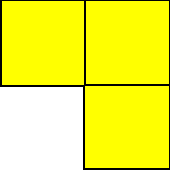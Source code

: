 texpreamble("\usepackage{amsmath}
\usepackage{amsthm,amssymb}
\usepackage{mathpazo}
\usepackage[svgnames]{xcolor}
%\input{../../preamble}
");
import graph;

size(3cm,3cm);
            
pair a1=(1,0);
pair a2=(2,0);
pair a3=(1,1);
pair a4=(2,1);
            
pair b1=a3;
pair b2=a4;
pair b3=(1,2);
pair b4=(2,2);
            
pair c1=(0,1);
pair c2=a3;
pair c3=(0,2);
pair c4=(1,2);
            
draw(a1--a2, linewidth(2));
draw(a1--a3, linewidth(2));
draw(a3--a4);
draw(a2--a4, linewidth(2));

            
draw(b1--b2);
draw(b1--b3);
draw(b3--b4, linewidth(2));
draw(b2--b4, linewidth(2));

            
draw(c1--c2, linewidth(2));
draw(c1--c3, linewidth(2));
draw(c3--c4, linewidth(2));
draw(c2--c4);
            
fill(a1 -- a2 -- a4 -- a3 -- cycle, yellow);
fill(b1 -- b2 -- b4 -- b3 -- cycle, yellow);
fill(c1 -- c2 -- c4 -- c3 -- cycle, yellow);
            
draw(a3--a4);
draw(b1--b3);